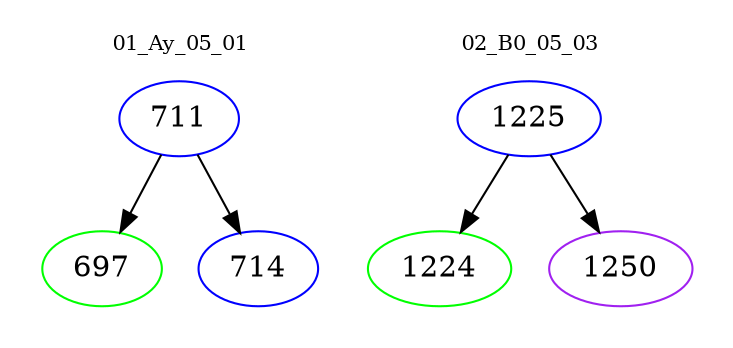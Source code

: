 digraph{
subgraph cluster_0 {
color = white
label = "01_Ay_05_01";
fontsize=10;
T0_711 [label="711", color="blue"]
T0_711 -> T0_697 [color="black"]
T0_697 [label="697", color="green"]
T0_711 -> T0_714 [color="black"]
T0_714 [label="714", color="blue"]
}
subgraph cluster_1 {
color = white
label = "02_B0_05_03";
fontsize=10;
T1_1225 [label="1225", color="blue"]
T1_1225 -> T1_1224 [color="black"]
T1_1224 [label="1224", color="green"]
T1_1225 -> T1_1250 [color="black"]
T1_1250 [label="1250", color="purple"]
}
}
